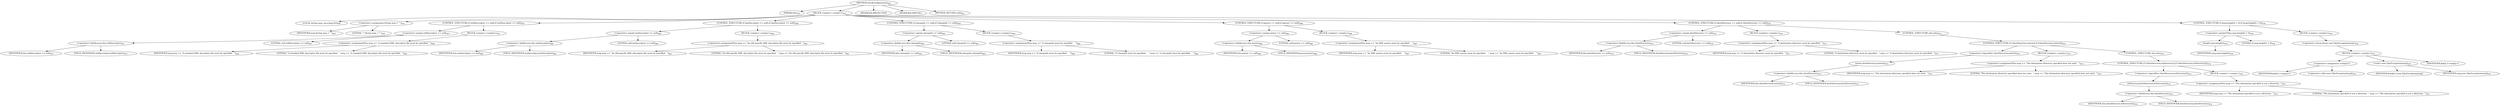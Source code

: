 digraph "checkConfiguration" {  
"1092" [label = <(METHOD,checkConfiguration)<SUB>453</SUB>> ]
"1093" [label = <(PARAM,this)<SUB>453</SUB>> ]
"1094" [label = <(BLOCK,&lt;empty&gt;,&lt;empty&gt;)<SUB>453</SUB>> ]
"1095" [label = <(LOCAL,String msg: java.lang.String)> ]
"1096" [label = <(&lt;operator&gt;.assignment,String msg = &quot;&quot;)<SUB>455</SUB>> ]
"1097" [label = <(IDENTIFIER,msg,String msg = &quot;&quot;)<SUB>455</SUB>> ]
"1098" [label = <(LITERAL,&quot;&quot;,String msg = &quot;&quot;)<SUB>455</SUB>> ]
"1099" [label = <(CONTROL_STRUCTURE,if (stdDescriptor == null),if (stdDescriptor == null))<SUB>457</SUB>> ]
"1100" [label = <(&lt;operator&gt;.equals,stdDescriptor == null)<SUB>457</SUB>> ]
"1101" [label = <(&lt;operator&gt;.fieldAccess,this.stdDescriptor)<SUB>457</SUB>> ]
"1102" [label = <(IDENTIFIER,this,stdDescriptor == null)<SUB>457</SUB>> ]
"1103" [label = <(FIELD_IDENTIFIER,stdDescriptor,stdDescriptor)<SUB>457</SUB>> ]
"1104" [label = <(LITERAL,null,stdDescriptor == null)<SUB>457</SUB>> ]
"1105" [label = <(BLOCK,&lt;empty&gt;,&lt;empty&gt;)<SUB>457</SUB>> ]
"1106" [label = <(&lt;operator&gt;.assignmentPlus,msg += &quot;A standard XML descriptor file must be specified.  &quot;)<SUB>458</SUB>> ]
"1107" [label = <(IDENTIFIER,msg,msg += &quot;A standard XML descriptor file must be specified.  &quot;)<SUB>458</SUB>> ]
"1108" [label = <(LITERAL,&quot;A standard XML descriptor file must be specified.  &quot;,msg += &quot;A standard XML descriptor file must be specified.  &quot;)<SUB>458</SUB>> ]
"1109" [label = <(CONTROL_STRUCTURE,if (iasDescriptor == null),if (iasDescriptor == null))<SUB>460</SUB>> ]
"1110" [label = <(&lt;operator&gt;.equals,iasDescriptor == null)<SUB>460</SUB>> ]
"1111" [label = <(&lt;operator&gt;.fieldAccess,this.iasDescriptor)<SUB>460</SUB>> ]
"1112" [label = <(IDENTIFIER,this,iasDescriptor == null)<SUB>460</SUB>> ]
"1113" [label = <(FIELD_IDENTIFIER,iasDescriptor,iasDescriptor)<SUB>460</SUB>> ]
"1114" [label = <(LITERAL,null,iasDescriptor == null)<SUB>460</SUB>> ]
"1115" [label = <(BLOCK,&lt;empty&gt;,&lt;empty&gt;)<SUB>460</SUB>> ]
"1116" [label = <(&lt;operator&gt;.assignmentPlus,msg += &quot;An iAS-specific XML descriptor file must be specified.  &quot;)<SUB>461</SUB>> ]
"1117" [label = <(IDENTIFIER,msg,msg += &quot;An iAS-specific XML descriptor file must be specified.  &quot;)<SUB>461</SUB>> ]
"1118" [label = <(LITERAL,&quot;An iAS-specific XML descriptor file must be specified.  &quot;,msg += &quot;An iAS-specific XML descriptor file must be specified.  &quot;)<SUB>461</SUB>> ]
"1119" [label = <(CONTROL_STRUCTURE,if (classpath == null),if (classpath == null))<SUB>463</SUB>> ]
"1120" [label = <(&lt;operator&gt;.equals,classpath == null)<SUB>463</SUB>> ]
"1121" [label = <(&lt;operator&gt;.fieldAccess,this.classpath)<SUB>463</SUB>> ]
"1122" [label = <(IDENTIFIER,this,classpath == null)<SUB>463</SUB>> ]
"1123" [label = <(FIELD_IDENTIFIER,classpath,classpath)<SUB>463</SUB>> ]
"1124" [label = <(LITERAL,null,classpath == null)<SUB>463</SUB>> ]
"1125" [label = <(BLOCK,&lt;empty&gt;,&lt;empty&gt;)<SUB>463</SUB>> ]
"1126" [label = <(&lt;operator&gt;.assignmentPlus,msg += &quot;A classpath must be specified.    &quot;)<SUB>464</SUB>> ]
"1127" [label = <(IDENTIFIER,msg,msg += &quot;A classpath must be specified.    &quot;)<SUB>464</SUB>> ]
"1128" [label = <(LITERAL,&quot;A classpath must be specified.    &quot;,msg += &quot;A classpath must be specified.    &quot;)<SUB>464</SUB>> ]
"1129" [label = <(CONTROL_STRUCTURE,if (parser == null),if (parser == null))<SUB>466</SUB>> ]
"1130" [label = <(&lt;operator&gt;.equals,parser == null)<SUB>466</SUB>> ]
"1131" [label = <(&lt;operator&gt;.fieldAccess,this.parser)<SUB>466</SUB>> ]
"1132" [label = <(IDENTIFIER,this,parser == null)<SUB>466</SUB>> ]
"1133" [label = <(FIELD_IDENTIFIER,parser,parser)<SUB>466</SUB>> ]
"1134" [label = <(LITERAL,null,parser == null)<SUB>466</SUB>> ]
"1135" [label = <(BLOCK,&lt;empty&gt;,&lt;empty&gt;)<SUB>466</SUB>> ]
"1136" [label = <(&lt;operator&gt;.assignmentPlus,msg += &quot;An XML parser must be specified.    &quot;)<SUB>467</SUB>> ]
"1137" [label = <(IDENTIFIER,msg,msg += &quot;An XML parser must be specified.    &quot;)<SUB>467</SUB>> ]
"1138" [label = <(LITERAL,&quot;An XML parser must be specified.    &quot;,msg += &quot;An XML parser must be specified.    &quot;)<SUB>467</SUB>> ]
"1139" [label = <(CONTROL_STRUCTURE,if (destDirectory == null),if (destDirectory == null))<SUB>470</SUB>> ]
"1140" [label = <(&lt;operator&gt;.equals,destDirectory == null)<SUB>470</SUB>> ]
"1141" [label = <(&lt;operator&gt;.fieldAccess,this.destDirectory)<SUB>470</SUB>> ]
"1142" [label = <(IDENTIFIER,this,destDirectory == null)<SUB>470</SUB>> ]
"1143" [label = <(FIELD_IDENTIFIER,destDirectory,destDirectory)<SUB>470</SUB>> ]
"1144" [label = <(LITERAL,null,destDirectory == null)<SUB>470</SUB>> ]
"1145" [label = <(BLOCK,&lt;empty&gt;,&lt;empty&gt;)<SUB>470</SUB>> ]
"1146" [label = <(&lt;operator&gt;.assignmentPlus,msg += &quot;A destination directory must be specified.  &quot;)<SUB>471</SUB>> ]
"1147" [label = <(IDENTIFIER,msg,msg += &quot;A destination directory must be specified.  &quot;)<SUB>471</SUB>> ]
"1148" [label = <(LITERAL,&quot;A destination directory must be specified.  &quot;,msg += &quot;A destination directory must be specified.  &quot;)<SUB>471</SUB>> ]
"1149" [label = <(CONTROL_STRUCTURE,else,else)<SUB>472</SUB>> ]
"1150" [label = <(CONTROL_STRUCTURE,if (!destDirectory.exists()),if (!destDirectory.exists()))<SUB>472</SUB>> ]
"1151" [label = <(&lt;operator&gt;.logicalNot,!destDirectory.exists())<SUB>472</SUB>> ]
"1152" [label = <(exists,destDirectory.exists())<SUB>472</SUB>> ]
"1153" [label = <(&lt;operator&gt;.fieldAccess,this.destDirectory)<SUB>472</SUB>> ]
"1154" [label = <(IDENTIFIER,this,destDirectory.exists())<SUB>472</SUB>> ]
"1155" [label = <(FIELD_IDENTIFIER,destDirectory,destDirectory)<SUB>472</SUB>> ]
"1156" [label = <(BLOCK,&lt;empty&gt;,&lt;empty&gt;)<SUB>472</SUB>> ]
"1157" [label = <(&lt;operator&gt;.assignmentPlus,msg += &quot;The destination directory specified does not exist.  &quot;)<SUB>473</SUB>> ]
"1158" [label = <(IDENTIFIER,msg,msg += &quot;The destination directory specified does not exist.  &quot;)<SUB>473</SUB>> ]
"1159" [label = <(LITERAL,&quot;The destination directory specified does not exist.  &quot;,msg += &quot;The destination directory specified does not exist.  &quot;)<SUB>473</SUB>> ]
"1160" [label = <(CONTROL_STRUCTURE,else,else)<SUB>474</SUB>> ]
"1161" [label = <(CONTROL_STRUCTURE,if (!destDirectory.isDirectory()),if (!destDirectory.isDirectory()))<SUB>474</SUB>> ]
"1162" [label = <(&lt;operator&gt;.logicalNot,!destDirectory.isDirectory())<SUB>474</SUB>> ]
"1163" [label = <(isDirectory,destDirectory.isDirectory())<SUB>474</SUB>> ]
"1164" [label = <(&lt;operator&gt;.fieldAccess,this.destDirectory)<SUB>474</SUB>> ]
"1165" [label = <(IDENTIFIER,this,destDirectory.isDirectory())<SUB>474</SUB>> ]
"1166" [label = <(FIELD_IDENTIFIER,destDirectory,destDirectory)<SUB>474</SUB>> ]
"1167" [label = <(BLOCK,&lt;empty&gt;,&lt;empty&gt;)<SUB>474</SUB>> ]
"1168" [label = <(&lt;operator&gt;.assignmentPlus,msg += &quot;The destination specified is not a directory.  &quot;)<SUB>475</SUB>> ]
"1169" [label = <(IDENTIFIER,msg,msg += &quot;The destination specified is not a directory.  &quot;)<SUB>475</SUB>> ]
"1170" [label = <(LITERAL,&quot;The destination specified is not a directory.  &quot;,msg += &quot;The destination specified is not a directory.  &quot;)<SUB>475</SUB>> ]
"1171" [label = <(CONTROL_STRUCTURE,if (msg.length() &gt; 0),if (msg.length() &gt; 0))<SUB>478</SUB>> ]
"1172" [label = <(&lt;operator&gt;.greaterThan,msg.length() &gt; 0)<SUB>478</SUB>> ]
"1173" [label = <(length,msg.length())<SUB>478</SUB>> ]
"1174" [label = <(IDENTIFIER,msg,msg.length())<SUB>478</SUB>> ]
"1175" [label = <(LITERAL,0,msg.length() &gt; 0)<SUB>478</SUB>> ]
"1176" [label = <(BLOCK,&lt;empty&gt;,&lt;empty&gt;)<SUB>478</SUB>> ]
"1177" [label = <(&lt;operator&gt;.throw,throw new EjbcException(msg);)<SUB>479</SUB>> ]
"1178" [label = <(BLOCK,&lt;empty&gt;,&lt;empty&gt;)<SUB>479</SUB>> ]
"1179" [label = <(&lt;operator&gt;.assignment,&lt;empty&gt;)> ]
"1180" [label = <(IDENTIFIER,$obj13,&lt;empty&gt;)> ]
"1181" [label = <(&lt;operator&gt;.alloc,new EjbcException(msg))<SUB>479</SUB>> ]
"1182" [label = <(&lt;init&gt;,new EjbcException(msg))<SUB>479</SUB>> ]
"1183" [label = <(IDENTIFIER,$obj13,new EjbcException(msg))> ]
"1184" [label = <(IDENTIFIER,msg,new EjbcException(msg))<SUB>479</SUB>> ]
"1185" [label = <(IDENTIFIER,$obj13,&lt;empty&gt;)> ]
"1186" [label = <(MODIFIER,PROTECTED)> ]
"1187" [label = <(MODIFIER,VIRTUAL)> ]
"1188" [label = <(METHOD_RETURN,void)<SUB>453</SUB>> ]
  "1092" -> "1093" 
  "1092" -> "1094" 
  "1092" -> "1186" 
  "1092" -> "1187" 
  "1092" -> "1188" 
  "1094" -> "1095" 
  "1094" -> "1096" 
  "1094" -> "1099" 
  "1094" -> "1109" 
  "1094" -> "1119" 
  "1094" -> "1129" 
  "1094" -> "1139" 
  "1094" -> "1171" 
  "1096" -> "1097" 
  "1096" -> "1098" 
  "1099" -> "1100" 
  "1099" -> "1105" 
  "1100" -> "1101" 
  "1100" -> "1104" 
  "1101" -> "1102" 
  "1101" -> "1103" 
  "1105" -> "1106" 
  "1106" -> "1107" 
  "1106" -> "1108" 
  "1109" -> "1110" 
  "1109" -> "1115" 
  "1110" -> "1111" 
  "1110" -> "1114" 
  "1111" -> "1112" 
  "1111" -> "1113" 
  "1115" -> "1116" 
  "1116" -> "1117" 
  "1116" -> "1118" 
  "1119" -> "1120" 
  "1119" -> "1125" 
  "1120" -> "1121" 
  "1120" -> "1124" 
  "1121" -> "1122" 
  "1121" -> "1123" 
  "1125" -> "1126" 
  "1126" -> "1127" 
  "1126" -> "1128" 
  "1129" -> "1130" 
  "1129" -> "1135" 
  "1130" -> "1131" 
  "1130" -> "1134" 
  "1131" -> "1132" 
  "1131" -> "1133" 
  "1135" -> "1136" 
  "1136" -> "1137" 
  "1136" -> "1138" 
  "1139" -> "1140" 
  "1139" -> "1145" 
  "1139" -> "1149" 
  "1140" -> "1141" 
  "1140" -> "1144" 
  "1141" -> "1142" 
  "1141" -> "1143" 
  "1145" -> "1146" 
  "1146" -> "1147" 
  "1146" -> "1148" 
  "1149" -> "1150" 
  "1150" -> "1151" 
  "1150" -> "1156" 
  "1150" -> "1160" 
  "1151" -> "1152" 
  "1152" -> "1153" 
  "1153" -> "1154" 
  "1153" -> "1155" 
  "1156" -> "1157" 
  "1157" -> "1158" 
  "1157" -> "1159" 
  "1160" -> "1161" 
  "1161" -> "1162" 
  "1161" -> "1167" 
  "1162" -> "1163" 
  "1163" -> "1164" 
  "1164" -> "1165" 
  "1164" -> "1166" 
  "1167" -> "1168" 
  "1168" -> "1169" 
  "1168" -> "1170" 
  "1171" -> "1172" 
  "1171" -> "1176" 
  "1172" -> "1173" 
  "1172" -> "1175" 
  "1173" -> "1174" 
  "1176" -> "1177" 
  "1177" -> "1178" 
  "1178" -> "1179" 
  "1178" -> "1182" 
  "1178" -> "1185" 
  "1179" -> "1180" 
  "1179" -> "1181" 
  "1182" -> "1183" 
  "1182" -> "1184" 
}
